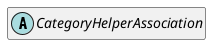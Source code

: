 @startuml
set namespaceSeparator \\
hide members
hide << alias >> circle

abstract class CategoryHelperAssociation
@enduml
